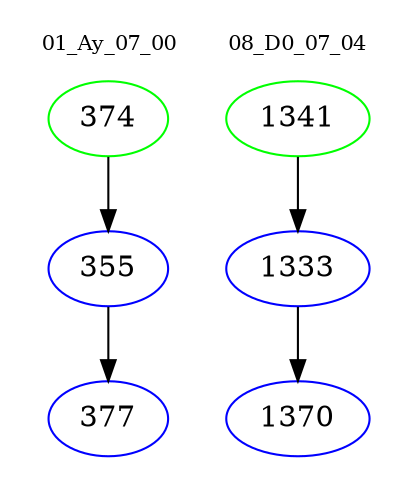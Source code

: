 digraph{
subgraph cluster_0 {
color = white
label = "01_Ay_07_00";
fontsize=10;
T0_374 [label="374", color="green"]
T0_374 -> T0_355 [color="black"]
T0_355 [label="355", color="blue"]
T0_355 -> T0_377 [color="black"]
T0_377 [label="377", color="blue"]
}
subgraph cluster_1 {
color = white
label = "08_D0_07_04";
fontsize=10;
T1_1341 [label="1341", color="green"]
T1_1341 -> T1_1333 [color="black"]
T1_1333 [label="1333", color="blue"]
T1_1333 -> T1_1370 [color="black"]
T1_1370 [label="1370", color="blue"]
}
}
